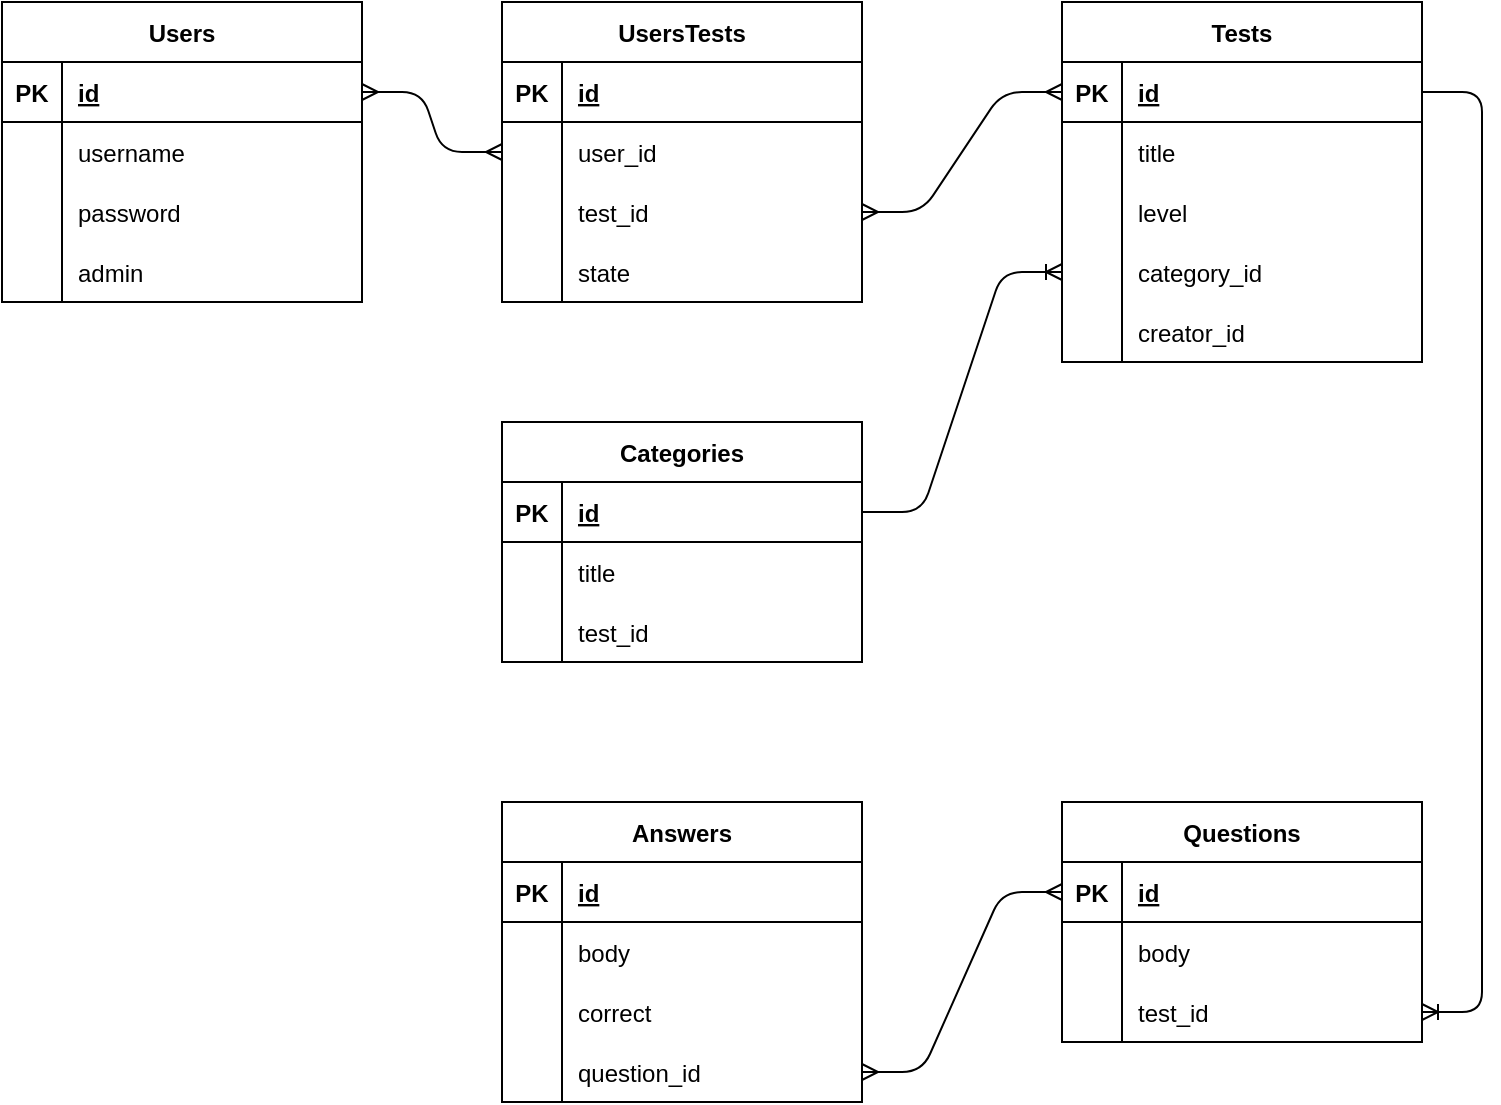 <mxfile version="13.8.3" type="github">
  <diagram id="R2lEEEUBdFMjLlhIrx00" name="Page-1">
    <mxGraphModel dx="375" dy="705" grid="1" gridSize="10" guides="1" tooltips="1" connect="1" arrows="1" fold="1" page="1" pageScale="1" pageWidth="850" pageHeight="1100" math="0" shadow="0" extFonts="Permanent Marker^https://fonts.googleapis.com/css?family=Permanent+Marker">
      <root>
        <mxCell id="0" />
        <mxCell id="1" parent="0" />
        <mxCell id="t9pSkZ3LnemPg5TQOVvW-23" value="Categories" style="shape=table;startSize=30;container=1;collapsible=1;childLayout=tableLayout;fixedRows=1;rowLines=0;fontStyle=1;align=center;resizeLast=1;" parent="1" vertex="1">
          <mxGeometry x="300" y="260" width="180" height="120" as="geometry" />
        </mxCell>
        <mxCell id="t9pSkZ3LnemPg5TQOVvW-24" value="" style="shape=partialRectangle;collapsible=0;dropTarget=0;pointerEvents=0;fillColor=none;top=0;left=0;bottom=1;right=0;points=[[0,0.5],[1,0.5]];portConstraint=eastwest;" parent="t9pSkZ3LnemPg5TQOVvW-23" vertex="1">
          <mxGeometry y="30" width="180" height="30" as="geometry" />
        </mxCell>
        <mxCell id="t9pSkZ3LnemPg5TQOVvW-25" value="PK" style="shape=partialRectangle;connectable=0;fillColor=none;top=0;left=0;bottom=0;right=0;fontStyle=1;overflow=hidden;" parent="t9pSkZ3LnemPg5TQOVvW-24" vertex="1">
          <mxGeometry width="30" height="30" as="geometry" />
        </mxCell>
        <mxCell id="t9pSkZ3LnemPg5TQOVvW-26" value="id" style="shape=partialRectangle;connectable=0;fillColor=none;top=0;left=0;bottom=0;right=0;align=left;spacingLeft=6;fontStyle=5;overflow=hidden;" parent="t9pSkZ3LnemPg5TQOVvW-24" vertex="1">
          <mxGeometry x="30" width="150" height="30" as="geometry" />
        </mxCell>
        <mxCell id="t9pSkZ3LnemPg5TQOVvW-27" value="" style="shape=partialRectangle;collapsible=0;dropTarget=0;pointerEvents=0;fillColor=none;top=0;left=0;bottom=0;right=0;points=[[0,0.5],[1,0.5]];portConstraint=eastwest;" parent="t9pSkZ3LnemPg5TQOVvW-23" vertex="1">
          <mxGeometry y="60" width="180" height="30" as="geometry" />
        </mxCell>
        <mxCell id="t9pSkZ3LnemPg5TQOVvW-28" value="" style="shape=partialRectangle;connectable=0;fillColor=none;top=0;left=0;bottom=0;right=0;editable=1;overflow=hidden;" parent="t9pSkZ3LnemPg5TQOVvW-27" vertex="1">
          <mxGeometry width="30" height="30" as="geometry" />
        </mxCell>
        <mxCell id="t9pSkZ3LnemPg5TQOVvW-29" value="title" style="shape=partialRectangle;connectable=0;fillColor=none;top=0;left=0;bottom=0;right=0;align=left;spacingLeft=6;overflow=hidden;" parent="t9pSkZ3LnemPg5TQOVvW-27" vertex="1">
          <mxGeometry x="30" width="150" height="30" as="geometry" />
        </mxCell>
        <mxCell id="t9pSkZ3LnemPg5TQOVvW-30" value="" style="shape=partialRectangle;collapsible=0;dropTarget=0;pointerEvents=0;fillColor=none;top=0;left=0;bottom=0;right=0;points=[[0,0.5],[1,0.5]];portConstraint=eastwest;" parent="t9pSkZ3LnemPg5TQOVvW-23" vertex="1">
          <mxGeometry y="90" width="180" height="30" as="geometry" />
        </mxCell>
        <mxCell id="t9pSkZ3LnemPg5TQOVvW-31" value="" style="shape=partialRectangle;connectable=0;fillColor=none;top=0;left=0;bottom=0;right=0;editable=1;overflow=hidden;" parent="t9pSkZ3LnemPg5TQOVvW-30" vertex="1">
          <mxGeometry width="30" height="30" as="geometry" />
        </mxCell>
        <mxCell id="t9pSkZ3LnemPg5TQOVvW-32" value="test_id" style="shape=partialRectangle;connectable=0;fillColor=none;top=0;left=0;bottom=0;right=0;align=left;spacingLeft=6;overflow=hidden;" parent="t9pSkZ3LnemPg5TQOVvW-30" vertex="1">
          <mxGeometry x="30" width="150" height="30" as="geometry" />
        </mxCell>
        <mxCell id="t9pSkZ3LnemPg5TQOVvW-36" value="Tests" style="shape=table;startSize=30;container=1;collapsible=1;childLayout=tableLayout;fixedRows=1;rowLines=0;fontStyle=1;align=center;resizeLast=1;" parent="1" vertex="1">
          <mxGeometry x="580" y="50" width="180" height="180" as="geometry" />
        </mxCell>
        <mxCell id="t9pSkZ3LnemPg5TQOVvW-37" value="" style="shape=partialRectangle;collapsible=0;dropTarget=0;pointerEvents=0;fillColor=none;top=0;left=0;bottom=1;right=0;points=[[0,0.5],[1,0.5]];portConstraint=eastwest;" parent="t9pSkZ3LnemPg5TQOVvW-36" vertex="1">
          <mxGeometry y="30" width="180" height="30" as="geometry" />
        </mxCell>
        <mxCell id="t9pSkZ3LnemPg5TQOVvW-38" value="PK" style="shape=partialRectangle;connectable=0;fillColor=none;top=0;left=0;bottom=0;right=0;fontStyle=1;overflow=hidden;" parent="t9pSkZ3LnemPg5TQOVvW-37" vertex="1">
          <mxGeometry width="30" height="30" as="geometry" />
        </mxCell>
        <mxCell id="t9pSkZ3LnemPg5TQOVvW-39" value="id" style="shape=partialRectangle;connectable=0;fillColor=none;top=0;left=0;bottom=0;right=0;align=left;spacingLeft=6;fontStyle=5;overflow=hidden;" parent="t9pSkZ3LnemPg5TQOVvW-37" vertex="1">
          <mxGeometry x="30" width="150" height="30" as="geometry" />
        </mxCell>
        <mxCell id="t9pSkZ3LnemPg5TQOVvW-40" value="" style="shape=partialRectangle;collapsible=0;dropTarget=0;pointerEvents=0;fillColor=none;top=0;left=0;bottom=0;right=0;points=[[0,0.5],[1,0.5]];portConstraint=eastwest;" parent="t9pSkZ3LnemPg5TQOVvW-36" vertex="1">
          <mxGeometry y="60" width="180" height="30" as="geometry" />
        </mxCell>
        <mxCell id="t9pSkZ3LnemPg5TQOVvW-41" value="" style="shape=partialRectangle;connectable=0;fillColor=none;top=0;left=0;bottom=0;right=0;editable=1;overflow=hidden;" parent="t9pSkZ3LnemPg5TQOVvW-40" vertex="1">
          <mxGeometry width="30" height="30" as="geometry" />
        </mxCell>
        <mxCell id="t9pSkZ3LnemPg5TQOVvW-42" value="title" style="shape=partialRectangle;connectable=0;fillColor=none;top=0;left=0;bottom=0;right=0;align=left;spacingLeft=6;overflow=hidden;" parent="t9pSkZ3LnemPg5TQOVvW-40" vertex="1">
          <mxGeometry x="30" width="150" height="30" as="geometry" />
        </mxCell>
        <mxCell id="t9pSkZ3LnemPg5TQOVvW-43" value="" style="shape=partialRectangle;collapsible=0;dropTarget=0;pointerEvents=0;fillColor=none;top=0;left=0;bottom=0;right=0;points=[[0,0.5],[1,0.5]];portConstraint=eastwest;" parent="t9pSkZ3LnemPg5TQOVvW-36" vertex="1">
          <mxGeometry y="90" width="180" height="30" as="geometry" />
        </mxCell>
        <mxCell id="t9pSkZ3LnemPg5TQOVvW-44" value="" style="shape=partialRectangle;connectable=0;fillColor=none;top=0;left=0;bottom=0;right=0;editable=1;overflow=hidden;" parent="t9pSkZ3LnemPg5TQOVvW-43" vertex="1">
          <mxGeometry width="30" height="30" as="geometry" />
        </mxCell>
        <mxCell id="t9pSkZ3LnemPg5TQOVvW-45" value="level" style="shape=partialRectangle;connectable=0;fillColor=none;top=0;left=0;bottom=0;right=0;align=left;spacingLeft=6;overflow=hidden;" parent="t9pSkZ3LnemPg5TQOVvW-43" vertex="1">
          <mxGeometry x="30" width="150" height="30" as="geometry" />
        </mxCell>
        <mxCell id="t9pSkZ3LnemPg5TQOVvW-46" value="" style="shape=partialRectangle;collapsible=0;dropTarget=0;pointerEvents=0;fillColor=none;top=0;left=0;bottom=0;right=0;points=[[0,0.5],[1,0.5]];portConstraint=eastwest;" parent="t9pSkZ3LnemPg5TQOVvW-36" vertex="1">
          <mxGeometry y="120" width="180" height="30" as="geometry" />
        </mxCell>
        <mxCell id="t9pSkZ3LnemPg5TQOVvW-47" value="" style="shape=partialRectangle;connectable=0;fillColor=none;top=0;left=0;bottom=0;right=0;editable=1;overflow=hidden;" parent="t9pSkZ3LnemPg5TQOVvW-46" vertex="1">
          <mxGeometry width="30" height="30" as="geometry" />
        </mxCell>
        <mxCell id="t9pSkZ3LnemPg5TQOVvW-48" value="category_id" style="shape=partialRectangle;connectable=0;fillColor=none;top=0;left=0;bottom=0;right=0;align=left;spacingLeft=6;overflow=hidden;" parent="t9pSkZ3LnemPg5TQOVvW-46" vertex="1">
          <mxGeometry x="30" width="150" height="30" as="geometry" />
        </mxCell>
        <mxCell id="t9pSkZ3LnemPg5TQOVvW-52" value="" style="shape=partialRectangle;collapsible=0;dropTarget=0;pointerEvents=0;fillColor=none;top=0;left=0;bottom=0;right=0;points=[[0,0.5],[1,0.5]];portConstraint=eastwest;" parent="t9pSkZ3LnemPg5TQOVvW-36" vertex="1">
          <mxGeometry y="150" width="180" height="30" as="geometry" />
        </mxCell>
        <mxCell id="t9pSkZ3LnemPg5TQOVvW-53" value="" style="shape=partialRectangle;connectable=0;fillColor=none;top=0;left=0;bottom=0;right=0;editable=1;overflow=hidden;" parent="t9pSkZ3LnemPg5TQOVvW-52" vertex="1">
          <mxGeometry width="30" height="30" as="geometry" />
        </mxCell>
        <mxCell id="t9pSkZ3LnemPg5TQOVvW-54" value="creator_id" style="shape=partialRectangle;connectable=0;fillColor=none;top=0;left=0;bottom=0;right=0;align=left;spacingLeft=6;overflow=hidden;" parent="t9pSkZ3LnemPg5TQOVvW-52" vertex="1">
          <mxGeometry x="30" width="150" height="30" as="geometry" />
        </mxCell>
        <mxCell id="t9pSkZ3LnemPg5TQOVvW-58" value="Users" style="shape=table;startSize=30;container=1;collapsible=1;childLayout=tableLayout;fixedRows=1;rowLines=0;fontStyle=1;align=center;resizeLast=1;" parent="1" vertex="1">
          <mxGeometry x="50" y="50" width="180" height="150" as="geometry" />
        </mxCell>
        <mxCell id="t9pSkZ3LnemPg5TQOVvW-59" value="" style="shape=partialRectangle;collapsible=0;dropTarget=0;pointerEvents=0;fillColor=none;top=0;left=0;bottom=1;right=0;points=[[0,0.5],[1,0.5]];portConstraint=eastwest;" parent="t9pSkZ3LnemPg5TQOVvW-58" vertex="1">
          <mxGeometry y="30" width="180" height="30" as="geometry" />
        </mxCell>
        <mxCell id="t9pSkZ3LnemPg5TQOVvW-60" value="PK" style="shape=partialRectangle;connectable=0;fillColor=none;top=0;left=0;bottom=0;right=0;fontStyle=1;overflow=hidden;" parent="t9pSkZ3LnemPg5TQOVvW-59" vertex="1">
          <mxGeometry width="30" height="30" as="geometry" />
        </mxCell>
        <mxCell id="t9pSkZ3LnemPg5TQOVvW-61" value="id" style="shape=partialRectangle;connectable=0;fillColor=none;top=0;left=0;bottom=0;right=0;align=left;spacingLeft=6;fontStyle=5;overflow=hidden;" parent="t9pSkZ3LnemPg5TQOVvW-59" vertex="1">
          <mxGeometry x="30" width="150" height="30" as="geometry" />
        </mxCell>
        <mxCell id="t9pSkZ3LnemPg5TQOVvW-62" value="" style="shape=partialRectangle;collapsible=0;dropTarget=0;pointerEvents=0;fillColor=none;top=0;left=0;bottom=0;right=0;points=[[0,0.5],[1,0.5]];portConstraint=eastwest;" parent="t9pSkZ3LnemPg5TQOVvW-58" vertex="1">
          <mxGeometry y="60" width="180" height="30" as="geometry" />
        </mxCell>
        <mxCell id="t9pSkZ3LnemPg5TQOVvW-63" value="" style="shape=partialRectangle;connectable=0;fillColor=none;top=0;left=0;bottom=0;right=0;editable=1;overflow=hidden;" parent="t9pSkZ3LnemPg5TQOVvW-62" vertex="1">
          <mxGeometry width="30" height="30" as="geometry" />
        </mxCell>
        <mxCell id="t9pSkZ3LnemPg5TQOVvW-64" value="username" style="shape=partialRectangle;connectable=0;fillColor=none;top=0;left=0;bottom=0;right=0;align=left;spacingLeft=6;overflow=hidden;" parent="t9pSkZ3LnemPg5TQOVvW-62" vertex="1">
          <mxGeometry x="30" width="150" height="30" as="geometry" />
        </mxCell>
        <mxCell id="t9pSkZ3LnemPg5TQOVvW-65" value="" style="shape=partialRectangle;collapsible=0;dropTarget=0;pointerEvents=0;fillColor=none;top=0;left=0;bottom=0;right=0;points=[[0,0.5],[1,0.5]];portConstraint=eastwest;" parent="t9pSkZ3LnemPg5TQOVvW-58" vertex="1">
          <mxGeometry y="90" width="180" height="30" as="geometry" />
        </mxCell>
        <mxCell id="t9pSkZ3LnemPg5TQOVvW-66" value="" style="shape=partialRectangle;connectable=0;fillColor=none;top=0;left=0;bottom=0;right=0;editable=1;overflow=hidden;" parent="t9pSkZ3LnemPg5TQOVvW-65" vertex="1">
          <mxGeometry width="30" height="30" as="geometry" />
        </mxCell>
        <mxCell id="t9pSkZ3LnemPg5TQOVvW-67" value="password" style="shape=partialRectangle;connectable=0;fillColor=none;top=0;left=0;bottom=0;right=0;align=left;spacingLeft=6;overflow=hidden;" parent="t9pSkZ3LnemPg5TQOVvW-65" vertex="1">
          <mxGeometry x="30" width="150" height="30" as="geometry" />
        </mxCell>
        <mxCell id="t9pSkZ3LnemPg5TQOVvW-68" value="" style="shape=partialRectangle;collapsible=0;dropTarget=0;pointerEvents=0;fillColor=none;top=0;left=0;bottom=0;right=0;points=[[0,0.5],[1,0.5]];portConstraint=eastwest;" parent="t9pSkZ3LnemPg5TQOVvW-58" vertex="1">
          <mxGeometry y="120" width="180" height="30" as="geometry" />
        </mxCell>
        <mxCell id="t9pSkZ3LnemPg5TQOVvW-69" value="" style="shape=partialRectangle;connectable=0;fillColor=none;top=0;left=0;bottom=0;right=0;editable=1;overflow=hidden;" parent="t9pSkZ3LnemPg5TQOVvW-68" vertex="1">
          <mxGeometry width="30" height="30" as="geometry" />
        </mxCell>
        <mxCell id="t9pSkZ3LnemPg5TQOVvW-70" value="admin" style="shape=partialRectangle;connectable=0;fillColor=none;top=0;left=0;bottom=0;right=0;align=left;spacingLeft=6;overflow=hidden;" parent="t9pSkZ3LnemPg5TQOVvW-68" vertex="1">
          <mxGeometry x="30" width="150" height="30" as="geometry" />
        </mxCell>
        <mxCell id="t9pSkZ3LnemPg5TQOVvW-74" value="Questions" style="shape=table;startSize=30;container=1;collapsible=1;childLayout=tableLayout;fixedRows=1;rowLines=0;fontStyle=1;align=center;resizeLast=1;" parent="1" vertex="1">
          <mxGeometry x="580" y="450" width="180" height="120" as="geometry" />
        </mxCell>
        <mxCell id="t9pSkZ3LnemPg5TQOVvW-75" value="" style="shape=partialRectangle;collapsible=0;dropTarget=0;pointerEvents=0;fillColor=none;top=0;left=0;bottom=1;right=0;points=[[0,0.5],[1,0.5]];portConstraint=eastwest;" parent="t9pSkZ3LnemPg5TQOVvW-74" vertex="1">
          <mxGeometry y="30" width="180" height="30" as="geometry" />
        </mxCell>
        <mxCell id="t9pSkZ3LnemPg5TQOVvW-76" value="PK" style="shape=partialRectangle;connectable=0;fillColor=none;top=0;left=0;bottom=0;right=0;fontStyle=1;overflow=hidden;" parent="t9pSkZ3LnemPg5TQOVvW-75" vertex="1">
          <mxGeometry width="30" height="30" as="geometry" />
        </mxCell>
        <mxCell id="t9pSkZ3LnemPg5TQOVvW-77" value="id" style="shape=partialRectangle;connectable=0;fillColor=none;top=0;left=0;bottom=0;right=0;align=left;spacingLeft=6;fontStyle=5;overflow=hidden;" parent="t9pSkZ3LnemPg5TQOVvW-75" vertex="1">
          <mxGeometry x="30" width="150" height="30" as="geometry" />
        </mxCell>
        <mxCell id="t9pSkZ3LnemPg5TQOVvW-78" value="" style="shape=partialRectangle;collapsible=0;dropTarget=0;pointerEvents=0;fillColor=none;top=0;left=0;bottom=0;right=0;points=[[0,0.5],[1,0.5]];portConstraint=eastwest;" parent="t9pSkZ3LnemPg5TQOVvW-74" vertex="1">
          <mxGeometry y="60" width="180" height="30" as="geometry" />
        </mxCell>
        <mxCell id="t9pSkZ3LnemPg5TQOVvW-79" value="" style="shape=partialRectangle;connectable=0;fillColor=none;top=0;left=0;bottom=0;right=0;editable=1;overflow=hidden;" parent="t9pSkZ3LnemPg5TQOVvW-78" vertex="1">
          <mxGeometry width="30" height="30" as="geometry" />
        </mxCell>
        <mxCell id="t9pSkZ3LnemPg5TQOVvW-80" value="body" style="shape=partialRectangle;connectable=0;fillColor=none;top=0;left=0;bottom=0;right=0;align=left;spacingLeft=6;overflow=hidden;" parent="t9pSkZ3LnemPg5TQOVvW-78" vertex="1">
          <mxGeometry x="30" width="150" height="30" as="geometry" />
        </mxCell>
        <mxCell id="t9pSkZ3LnemPg5TQOVvW-81" value="" style="shape=partialRectangle;collapsible=0;dropTarget=0;pointerEvents=0;fillColor=none;top=0;left=0;bottom=0;right=0;points=[[0,0.5],[1,0.5]];portConstraint=eastwest;" parent="t9pSkZ3LnemPg5TQOVvW-74" vertex="1">
          <mxGeometry y="90" width="180" height="30" as="geometry" />
        </mxCell>
        <mxCell id="t9pSkZ3LnemPg5TQOVvW-82" value="" style="shape=partialRectangle;connectable=0;fillColor=none;top=0;left=0;bottom=0;right=0;editable=1;overflow=hidden;" parent="t9pSkZ3LnemPg5TQOVvW-81" vertex="1">
          <mxGeometry width="30" height="30" as="geometry" />
        </mxCell>
        <mxCell id="t9pSkZ3LnemPg5TQOVvW-83" value="test_id" style="shape=partialRectangle;connectable=0;fillColor=none;top=0;left=0;bottom=0;right=0;align=left;spacingLeft=6;overflow=hidden;" parent="t9pSkZ3LnemPg5TQOVvW-81" vertex="1">
          <mxGeometry x="30" width="150" height="30" as="geometry" />
        </mxCell>
        <mxCell id="t9pSkZ3LnemPg5TQOVvW-90" value="Answers" style="shape=table;startSize=30;container=1;collapsible=1;childLayout=tableLayout;fixedRows=1;rowLines=0;fontStyle=1;align=center;resizeLast=1;" parent="1" vertex="1">
          <mxGeometry x="300" y="450" width="180" height="150" as="geometry" />
        </mxCell>
        <mxCell id="t9pSkZ3LnemPg5TQOVvW-91" value="" style="shape=partialRectangle;collapsible=0;dropTarget=0;pointerEvents=0;fillColor=none;top=0;left=0;bottom=1;right=0;points=[[0,0.5],[1,0.5]];portConstraint=eastwest;" parent="t9pSkZ3LnemPg5TQOVvW-90" vertex="1">
          <mxGeometry y="30" width="180" height="30" as="geometry" />
        </mxCell>
        <mxCell id="t9pSkZ3LnemPg5TQOVvW-92" value="PK" style="shape=partialRectangle;connectable=0;fillColor=none;top=0;left=0;bottom=0;right=0;fontStyle=1;overflow=hidden;" parent="t9pSkZ3LnemPg5TQOVvW-91" vertex="1">
          <mxGeometry width="30" height="30" as="geometry" />
        </mxCell>
        <mxCell id="t9pSkZ3LnemPg5TQOVvW-93" value="id" style="shape=partialRectangle;connectable=0;fillColor=none;top=0;left=0;bottom=0;right=0;align=left;spacingLeft=6;fontStyle=5;overflow=hidden;" parent="t9pSkZ3LnemPg5TQOVvW-91" vertex="1">
          <mxGeometry x="30" width="150" height="30" as="geometry" />
        </mxCell>
        <mxCell id="t9pSkZ3LnemPg5TQOVvW-94" value="" style="shape=partialRectangle;collapsible=0;dropTarget=0;pointerEvents=0;fillColor=none;top=0;left=0;bottom=0;right=0;points=[[0,0.5],[1,0.5]];portConstraint=eastwest;" parent="t9pSkZ3LnemPg5TQOVvW-90" vertex="1">
          <mxGeometry y="60" width="180" height="30" as="geometry" />
        </mxCell>
        <mxCell id="t9pSkZ3LnemPg5TQOVvW-95" value="" style="shape=partialRectangle;connectable=0;fillColor=none;top=0;left=0;bottom=0;right=0;editable=1;overflow=hidden;" parent="t9pSkZ3LnemPg5TQOVvW-94" vertex="1">
          <mxGeometry width="30" height="30" as="geometry" />
        </mxCell>
        <mxCell id="t9pSkZ3LnemPg5TQOVvW-96" value="body" style="shape=partialRectangle;connectable=0;fillColor=none;top=0;left=0;bottom=0;right=0;align=left;spacingLeft=6;overflow=hidden;" parent="t9pSkZ3LnemPg5TQOVvW-94" vertex="1">
          <mxGeometry x="30" width="150" height="30" as="geometry" />
        </mxCell>
        <mxCell id="t9pSkZ3LnemPg5TQOVvW-97" value="" style="shape=partialRectangle;collapsible=0;dropTarget=0;pointerEvents=0;fillColor=none;top=0;left=0;bottom=0;right=0;points=[[0,0.5],[1,0.5]];portConstraint=eastwest;" parent="t9pSkZ3LnemPg5TQOVvW-90" vertex="1">
          <mxGeometry y="90" width="180" height="30" as="geometry" />
        </mxCell>
        <mxCell id="t9pSkZ3LnemPg5TQOVvW-98" value="" style="shape=partialRectangle;connectable=0;fillColor=none;top=0;left=0;bottom=0;right=0;editable=1;overflow=hidden;" parent="t9pSkZ3LnemPg5TQOVvW-97" vertex="1">
          <mxGeometry width="30" height="30" as="geometry" />
        </mxCell>
        <mxCell id="t9pSkZ3LnemPg5TQOVvW-99" value="correct" style="shape=partialRectangle;connectable=0;fillColor=none;top=0;left=0;bottom=0;right=0;align=left;spacingLeft=6;overflow=hidden;" parent="t9pSkZ3LnemPg5TQOVvW-97" vertex="1">
          <mxGeometry x="30" width="150" height="30" as="geometry" />
        </mxCell>
        <mxCell id="t9pSkZ3LnemPg5TQOVvW-100" value="" style="shape=partialRectangle;collapsible=0;dropTarget=0;pointerEvents=0;fillColor=none;top=0;left=0;bottom=0;right=0;points=[[0,0.5],[1,0.5]];portConstraint=eastwest;" parent="t9pSkZ3LnemPg5TQOVvW-90" vertex="1">
          <mxGeometry y="120" width="180" height="30" as="geometry" />
        </mxCell>
        <mxCell id="t9pSkZ3LnemPg5TQOVvW-101" value="" style="shape=partialRectangle;connectable=0;fillColor=none;top=0;left=0;bottom=0;right=0;editable=1;overflow=hidden;" parent="t9pSkZ3LnemPg5TQOVvW-100" vertex="1">
          <mxGeometry width="30" height="30" as="geometry" />
        </mxCell>
        <mxCell id="t9pSkZ3LnemPg5TQOVvW-102" value="question_id" style="shape=partialRectangle;connectable=0;fillColor=none;top=0;left=0;bottom=0;right=0;align=left;spacingLeft=6;overflow=hidden;" parent="t9pSkZ3LnemPg5TQOVvW-100" vertex="1">
          <mxGeometry x="30" width="150" height="30" as="geometry" />
        </mxCell>
        <mxCell id="t9pSkZ3LnemPg5TQOVvW-106" value="UsersTests" style="shape=table;startSize=30;container=1;collapsible=1;childLayout=tableLayout;fixedRows=1;rowLines=0;fontStyle=1;align=center;resizeLast=1;" parent="1" vertex="1">
          <mxGeometry x="300" y="50" width="180" height="150" as="geometry" />
        </mxCell>
        <mxCell id="t9pSkZ3LnemPg5TQOVvW-107" value="" style="shape=partialRectangle;collapsible=0;dropTarget=0;pointerEvents=0;fillColor=none;top=0;left=0;bottom=1;right=0;points=[[0,0.5],[1,0.5]];portConstraint=eastwest;" parent="t9pSkZ3LnemPg5TQOVvW-106" vertex="1">
          <mxGeometry y="30" width="180" height="30" as="geometry" />
        </mxCell>
        <mxCell id="t9pSkZ3LnemPg5TQOVvW-108" value="PK" style="shape=partialRectangle;connectable=0;fillColor=none;top=0;left=0;bottom=0;right=0;fontStyle=1;overflow=hidden;" parent="t9pSkZ3LnemPg5TQOVvW-107" vertex="1">
          <mxGeometry width="30" height="30" as="geometry" />
        </mxCell>
        <mxCell id="t9pSkZ3LnemPg5TQOVvW-109" value="id" style="shape=partialRectangle;connectable=0;fillColor=none;top=0;left=0;bottom=0;right=0;align=left;spacingLeft=6;fontStyle=5;overflow=hidden;" parent="t9pSkZ3LnemPg5TQOVvW-107" vertex="1">
          <mxGeometry x="30" width="150" height="30" as="geometry" />
        </mxCell>
        <mxCell id="t9pSkZ3LnemPg5TQOVvW-110" value="" style="shape=partialRectangle;collapsible=0;dropTarget=0;pointerEvents=0;fillColor=none;top=0;left=0;bottom=0;right=0;points=[[0,0.5],[1,0.5]];portConstraint=eastwest;" parent="t9pSkZ3LnemPg5TQOVvW-106" vertex="1">
          <mxGeometry y="60" width="180" height="30" as="geometry" />
        </mxCell>
        <mxCell id="t9pSkZ3LnemPg5TQOVvW-111" value="" style="shape=partialRectangle;connectable=0;fillColor=none;top=0;left=0;bottom=0;right=0;editable=1;overflow=hidden;" parent="t9pSkZ3LnemPg5TQOVvW-110" vertex="1">
          <mxGeometry width="30" height="30" as="geometry" />
        </mxCell>
        <mxCell id="t9pSkZ3LnemPg5TQOVvW-112" value="user_id" style="shape=partialRectangle;connectable=0;fillColor=none;top=0;left=0;bottom=0;right=0;align=left;spacingLeft=6;overflow=hidden;" parent="t9pSkZ3LnemPg5TQOVvW-110" vertex="1">
          <mxGeometry x="30" width="150" height="30" as="geometry" />
        </mxCell>
        <mxCell id="t9pSkZ3LnemPg5TQOVvW-113" value="" style="shape=partialRectangle;collapsible=0;dropTarget=0;pointerEvents=0;fillColor=none;top=0;left=0;bottom=0;right=0;points=[[0,0.5],[1,0.5]];portConstraint=eastwest;" parent="t9pSkZ3LnemPg5TQOVvW-106" vertex="1">
          <mxGeometry y="90" width="180" height="30" as="geometry" />
        </mxCell>
        <mxCell id="t9pSkZ3LnemPg5TQOVvW-114" value="" style="shape=partialRectangle;connectable=0;fillColor=none;top=0;left=0;bottom=0;right=0;editable=1;overflow=hidden;" parent="t9pSkZ3LnemPg5TQOVvW-113" vertex="1">
          <mxGeometry width="30" height="30" as="geometry" />
        </mxCell>
        <mxCell id="t9pSkZ3LnemPg5TQOVvW-115" value="test_id" style="shape=partialRectangle;connectable=0;fillColor=none;top=0;left=0;bottom=0;right=0;align=left;spacingLeft=6;overflow=hidden;" parent="t9pSkZ3LnemPg5TQOVvW-113" vertex="1">
          <mxGeometry x="30" width="150" height="30" as="geometry" />
        </mxCell>
        <mxCell id="t9pSkZ3LnemPg5TQOVvW-116" value="" style="shape=partialRectangle;collapsible=0;dropTarget=0;pointerEvents=0;fillColor=none;top=0;left=0;bottom=0;right=0;points=[[0,0.5],[1,0.5]];portConstraint=eastwest;" parent="t9pSkZ3LnemPg5TQOVvW-106" vertex="1">
          <mxGeometry y="120" width="180" height="30" as="geometry" />
        </mxCell>
        <mxCell id="t9pSkZ3LnemPg5TQOVvW-117" value="" style="shape=partialRectangle;connectable=0;fillColor=none;top=0;left=0;bottom=0;right=0;editable=1;overflow=hidden;" parent="t9pSkZ3LnemPg5TQOVvW-116" vertex="1">
          <mxGeometry width="30" height="30" as="geometry" />
        </mxCell>
        <mxCell id="t9pSkZ3LnemPg5TQOVvW-118" value="state" style="shape=partialRectangle;connectable=0;fillColor=none;top=0;left=0;bottom=0;right=0;align=left;spacingLeft=6;overflow=hidden;" parent="t9pSkZ3LnemPg5TQOVvW-116" vertex="1">
          <mxGeometry x="30" width="150" height="30" as="geometry" />
        </mxCell>
        <mxCell id="t9pSkZ3LnemPg5TQOVvW-119" value="" style="edgeStyle=entityRelationEdgeStyle;fontSize=12;html=1;endArrow=ERmany;startArrow=ERmany;entryX=1;entryY=0.5;entryDx=0;entryDy=0;exitX=0;exitY=0.5;exitDx=0;exitDy=0;" parent="1" source="t9pSkZ3LnemPg5TQOVvW-37" target="t9pSkZ3LnemPg5TQOVvW-113" edge="1">
          <mxGeometry width="100" height="100" relative="1" as="geometry">
            <mxPoint x="550" y="270" as="sourcePoint" />
            <mxPoint x="180" y="560" as="targetPoint" />
          </mxGeometry>
        </mxCell>
        <mxCell id="t9pSkZ3LnemPg5TQOVvW-120" value="" style="edgeStyle=entityRelationEdgeStyle;fontSize=12;html=1;endArrow=ERmany;startArrow=ERmany;entryX=0;entryY=0.5;entryDx=0;entryDy=0;exitX=1;exitY=0.5;exitDx=0;exitDy=0;" parent="1" source="t9pSkZ3LnemPg5TQOVvW-59" target="t9pSkZ3LnemPg5TQOVvW-110" edge="1">
          <mxGeometry width="100" height="100" relative="1" as="geometry">
            <mxPoint x="590" y="355" as="sourcePoint" />
            <mxPoint x="507.5" y="415" as="targetPoint" />
          </mxGeometry>
        </mxCell>
        <mxCell id="t9pSkZ3LnemPg5TQOVvW-121" value="" style="edgeStyle=entityRelationEdgeStyle;fontSize=12;html=1;endArrow=ERoneToMany;exitX=1;exitY=0.5;exitDx=0;exitDy=0;entryX=0;entryY=0.5;entryDx=0;entryDy=0;" parent="1" source="t9pSkZ3LnemPg5TQOVvW-24" target="t9pSkZ3LnemPg5TQOVvW-46" edge="1">
          <mxGeometry width="100" height="100" relative="1" as="geometry">
            <mxPoint x="180" y="670" as="sourcePoint" />
            <mxPoint x="550" y="430" as="targetPoint" />
          </mxGeometry>
        </mxCell>
        <mxCell id="t9pSkZ3LnemPg5TQOVvW-122" value="" style="edgeStyle=entityRelationEdgeStyle;fontSize=12;html=1;endArrow=ERoneToMany;exitX=1;exitY=0.5;exitDx=0;exitDy=0;entryX=1;entryY=0.5;entryDx=0;entryDy=0;" parent="1" source="t9pSkZ3LnemPg5TQOVvW-37" target="t9pSkZ3LnemPg5TQOVvW-81" edge="1">
          <mxGeometry width="100" height="100" relative="1" as="geometry">
            <mxPoint x="530" y="870" as="sourcePoint" />
            <mxPoint x="780" y="740" as="targetPoint" />
          </mxGeometry>
        </mxCell>
        <mxCell id="t9pSkZ3LnemPg5TQOVvW-123" value="" style="edgeStyle=entityRelationEdgeStyle;fontSize=12;html=1;endArrow=ERmany;startArrow=ERmany;entryX=0;entryY=0.5;entryDx=0;entryDy=0;exitX=1;exitY=0.5;exitDx=0;exitDy=0;" parent="1" source="t9pSkZ3LnemPg5TQOVvW-100" target="t9pSkZ3LnemPg5TQOVvW-75" edge="1">
          <mxGeometry width="100" height="100" relative="1" as="geometry">
            <mxPoint x="510" y="880" as="sourcePoint" />
            <mxPoint x="610" y="780" as="targetPoint" />
          </mxGeometry>
        </mxCell>
      </root>
    </mxGraphModel>
  </diagram>
</mxfile>
